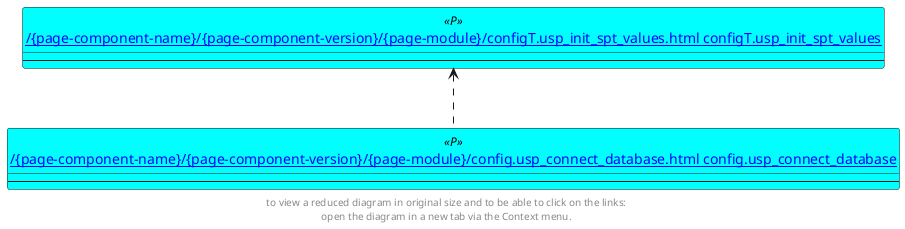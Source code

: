 @startuml
'Left to right direction
top to bottom direction
hide circle
'avoide "." issues:
set namespaceSeparator none


skinparam class {
  BackgroundColor White
  BackgroundColor<<FN>> Yellow
  BackgroundColor<<FS>> Yellow
  BackgroundColor<<FT>> LightGray
  BackgroundColor<<IF>> Yellow
  BackgroundColor<<IS>> Yellow
  BackgroundColor<<P>> Aqua
  BackgroundColor<<PC>> Aqua
  BackgroundColor<<SN>> Yellow
  BackgroundColor<<SO>> SlateBlue
  BackgroundColor<<TF>> LightGray
  BackgroundColor<<TR>> Tomato
  BackgroundColor<<U>> White
  BackgroundColor<<V>> WhiteSmoke
  BackgroundColor<<X>> Aqua
}


entity "[[{site-url}/{page-component-name}/{page-component-version}/{page-module}/config.usp_connect_database.html config.usp_connect_database]]" as config.usp_connect_database << P >> {
  --
}

entity "[[{site-url}/{page-component-name}/{page-component-version}/{page-module}/configT.usp_init_spt_values.html configT.usp_init_spt_values]]" as configT.usp_init_spt_values << P >> {
  --
}

configT.usp_init_spt_values <.. config.usp_connect_database
footer
to view a reduced diagram in original size and to be able to click on the links:
open the diagram in a new tab via the Context menu.
end footer

@enduml

